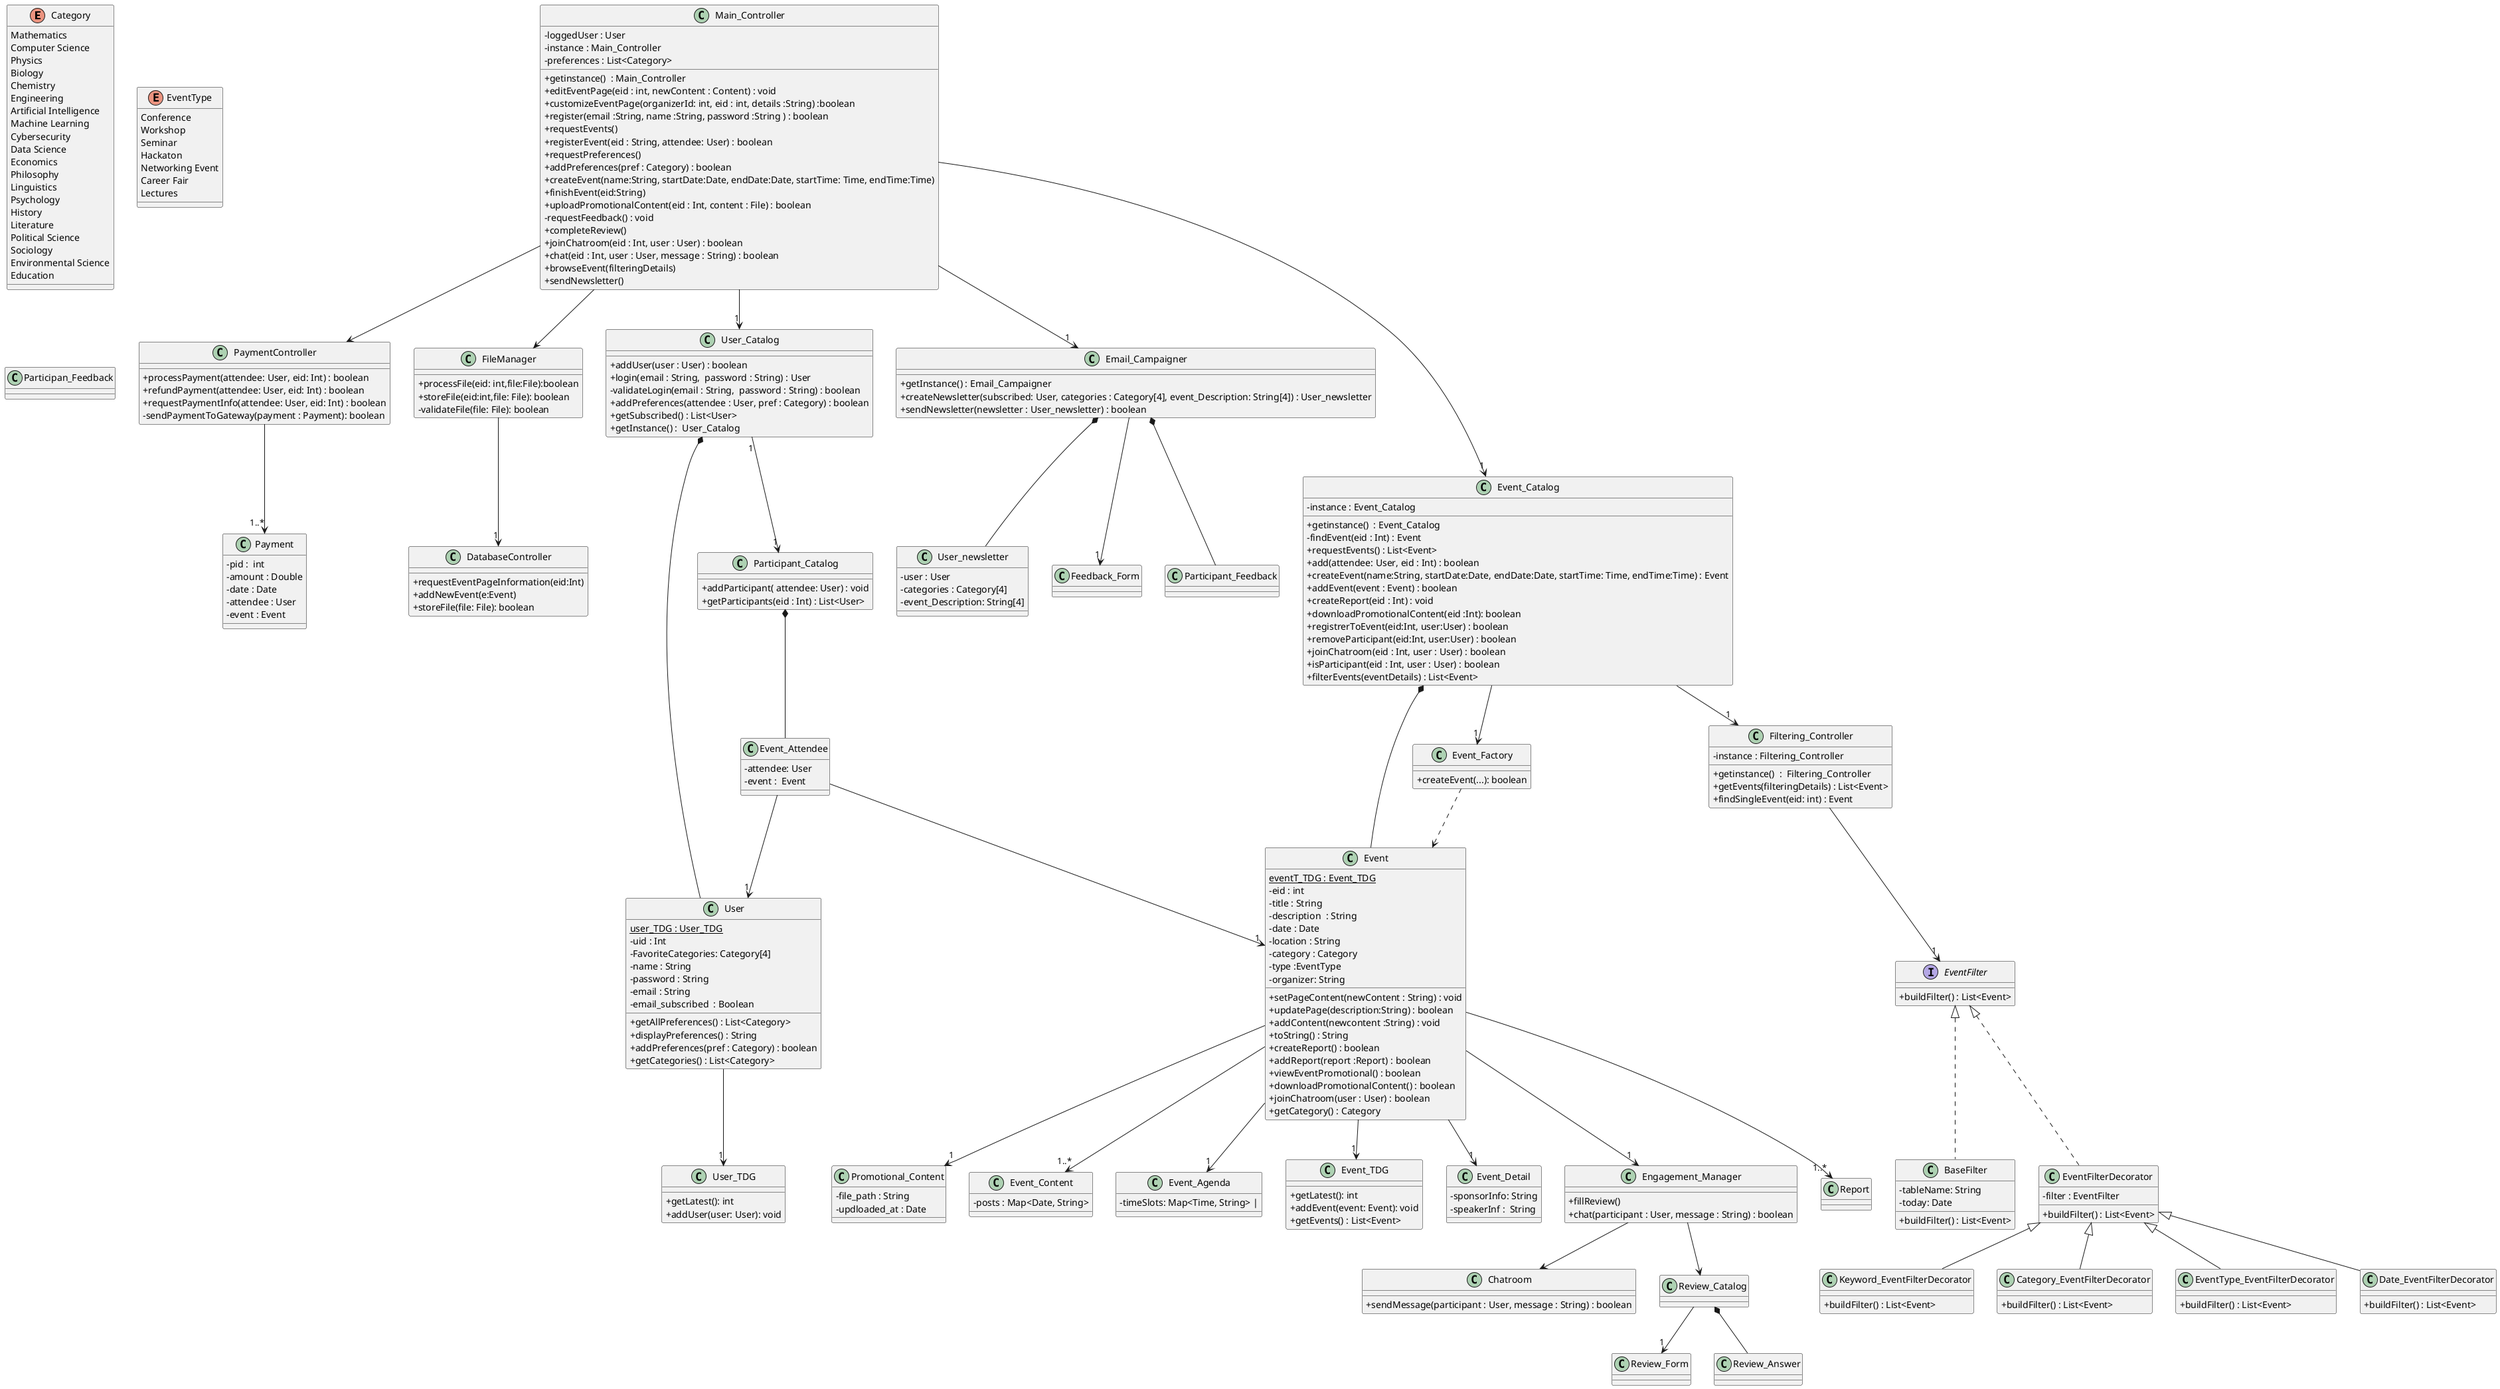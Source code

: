 @startuml
skinparam classAttributeIconSize 0
enum Category {
   Mathematics
    Computer Science
    Physics
    Biology
    Chemistry
    Engineering
    Artificial Intelligence
    Machine Learning
    Cybersecurity
    Data Science
    Economics
    Philosophy
    Linguistics
    Psychology
    History
    Literature
    Political Science
    Sociology
    Environmental Science
    Education
}
enum EventType {
    Conference
    Workshop
    Seminar
    Hackaton
    Networking Event
    Career Fair
    Lectures
}



class Main_Controller{

- loggedUser : User
- instance : Main_Controller
- preferences : List<Category>
+ getinstance()  : Main_Controller
 +editEventPage(eid : int, newContent : Content) : void
 +customizeEventPage(organizerId: int, eid : int, details :String) :boolean
 +register(email :String, name :String, password :String ) : boolean
 +requestEvents()
 +registerEvent(eid : String, attendee: User) : boolean
 +requestPreferences()
 +addPreferences(pref : Category) : boolean
 +createEvent(name:String, startDate:Date, endDate:Date, startTime: Time, endTime:Time)
 +finishEvent(eid:String)
 +uploadPromotionalContent(eid : Int, content : File) : boolean
 -requestFeedback() : void
 +completeReview()
 +joinChatroom(eid : Int, user : User) : boolean
 +chat(eid : Int, user : User, message : String) : boolean
 +browseEvent(filteringDetails)
 +sendNewsletter()
}
class PaymentController{
    +processPayment(attendee: User, eid: Int) : boolean
    +refundPayment(attendee: User, eid: Int) : boolean
    +requestPaymentInfo(attendee: User, eid: Int) : boolean
   -sendPaymentToGateway(payment : Payment): boolean
}
class Payment{
    - pid :  int
    - amount : Double
    - date : Date
    - attendee : User
    - event : Event
}


class Promotional_Content{
    - file_path : String
    - updloaded_at : Date
}
class FileManager{
    +processFile(eid: int,file:File):boolean
    +storeFile(eid:int,file: File): boolean
    -validateFile(file: File): boolean
}
class DatabaseController{
    +requestEventPageInformation(eid:Int)
    +addNewEvent(e:Event)
    +storeFile(file: File): boolean
}

class Event_Content{
    - posts : Map<Date, String>
}
class Event_Agenda{
    - timeSlots: Map<Time, String> |
}
class Filtering_Controller{
    - instance : Filtering_Controller
    + getinstance()  :  Filtering_Controller
    +getEvents(filteringDetails) : List<Event>
    +findSingleEvent(eid: int) : Event
}

interface EventFilter{
    +buildFilter() : List<Event>
}
class BaseFilter{
    -tableName: String
    -today: Date
    +buildFilter() : List<Event>  
}

class EventFilterDecorator{
    -filter : EventFilter
    +buildFilter() : List<Event>
}
class Keyword_EventFilterDecorator{
      +buildFilter() : List<Event>
}
class Category_EventFilterDecorator{
      +buildFilter() : List<Event>
     }
class EventType_EventFilterDecorator{
      +buildFilter() : List<Event>
    }
class Date_EventFilterDecorator{
      +buildFilter() : List<Event>
    }


class User_Catalog{
    +addUser(user : User) : boolean
    +login(email : String,  password : String) : User
    -validateLogin(email : String,  password : String) : boolean
    +addPreferences(attendee : User, pref : Category) : boolean
    +getSubscribed() : List<User>
    +getInstance() :  User_Catalog

}
class User {
    {static} user_TDG : User_TDG
     - uid : Int
    - FavoriteCategories: Category[4]
    - name : String
    - password : String
    - email : String
    - email_subscribed  : Boolean
    +getAllPreferences() : List<Category>
    +displayPreferences() : String
    +addPreferences(pref : Category) : boolean
    +getCategories() : List<Category>
}
class User_TDG{
     + getLatest(): int
     + addUser(user: User): void

}

class Email_Campaigner{
    +getInstance() : Email_Campaigner
    +createNewsletter(subscribed: User, categories : Category[4], event_Description: String[4]) : User_newsletter
    +sendNewsletter(newsletter : User_newsletter) : boolean
}


class User_newsletter{
    - user : User
    - categories : Category[4]
    - event_Description: String[4]

}
class Participan_Feedback{

}
class Feedback_Form{

}


class Event_Catalog {
- instance : Event_Catalog
+ getinstance()  : Event_Catalog
- findEvent(eid : Int) : Event
+requestEvents() : List<Event>
+add(attendee: User, eid : Int) : boolean
+createEvent(name:String, startDate:Date, endDate:Date, startTime: Time, endTime:Time) : Event
+addEvent(event : Event) : boolean
+createReport(eid : Int) : void
+downloadPromotionalContent(eid :Int): boolean
+registrerToEvent(eid:Int, user:User) : boolean
+removeParticipant(eid:Int, user:User) : boolean
+joinChatroom(eid : Int, user : User) : boolean
+isParticipant(eid : Int, user : User) : boolean
+filterEvents(eventDetails) : List<Event>
}

class Event {
{static} eventT_TDG : Event_TDG
- eid : int
- title : String
- description  : String 
- date : Date
- location : String
- category : Category
- type :EventType
- organizer: String
+setPageContent(newContent : String) : void
+updatePage(description:String) : boolean
+addContent(newcontent :String) : void
+toString() : String
+createReport() : boolean
+addReport(report :Report) : boolean
+viewEventPromotional() : boolean
+downloadPromotionalContent() : boolean
+joinChatroom(user : User) : boolean 
+getCategory() : Category
}

class Event_TDG{
    + getLatest(): int
     + addEvent(event: Event): void
     + getEvents() : List<Event>

}
class Event_Factory{
     + createEvent(...): boolean
}

class Participant_Catalog{
    +addParticipant( attendee: User) : void
    +getParticipants(eid : Int) : List<User>

}

class Event_Attendee{
    - attendee: User
    - event :  Event
}
class Event_Detail{
    - sponsorInfo: String
    - speakerInf :  String
}


class Engagement_Manager {
+fillReview()
+chat(participant : User, message : String) : boolean
}

class Chatroom{
+sendMessage(participant : User, message : String) : boolean
}

class Report{

}
class Review_Form{

}
class Review_Answer{

}
class Review_Catalog{

}


'Promotion
Main_Controller  -->"1"User_Catalog
Main_Controller  -->"1"Event_Catalog
Main_Controller  -->"1"Email_Campaigner
Email_Campaigner *-- User_newsletter
'users
User_Catalog *-- User
User-->"1"User_TDG

'Event
Event_Catalog *-- Event
Event_Catalog -->"1"Event_Factory
Event_Factory ..>Event
Event -->"1"Event_Agenda
Event -->"1"Event_TDG
Event -->"1"Event_Detail
Event -->"1..*"Event_Content
Email_Campaigner *-- Participant_Feedback
Email_Campaigner -->"1"Feedback_Form

'Engagement and Networking
Event_Catalog -->"1"Filtering_Controller
Filtering_Controller -->"1"EventFilter
EventFilter <|.. BaseFilter
EventFilter <|.. EventFilterDecorator
EventFilterDecorator <|-- Keyword_EventFilterDecorator
EventFilterDecorator <|-- Category_EventFilterDecorator
EventFilterDecorator <|-- EventType_EventFilterDecorator
EventFilterDecorator <|-- Date_EventFilterDecorator

'attendees and events'
Participant_Catalog *-- Event_Attendee
Event_Attendee-->"1"User
Event_Attendee-->"1"Event
User_Catalog"1"-->"1"Participant_Catalog
Event -->"1"Engagement_Manager
Engagement_Manager -->Chatroom
Engagement_Manager -->Review_Catalog
Review_Catalog *-- Review_Answer
Review_Catalog -->"1"Review_Form
'Ressource management
Main_Controller -->FileManager
FileManager -->"1"DatabaseController
Event -->"1"Promotional_Content
'reporting
Event -->"1..*"Report
'payment management
Main_Controller -->PaymentController
PaymentController -->"1..*"Payment
@enduml
